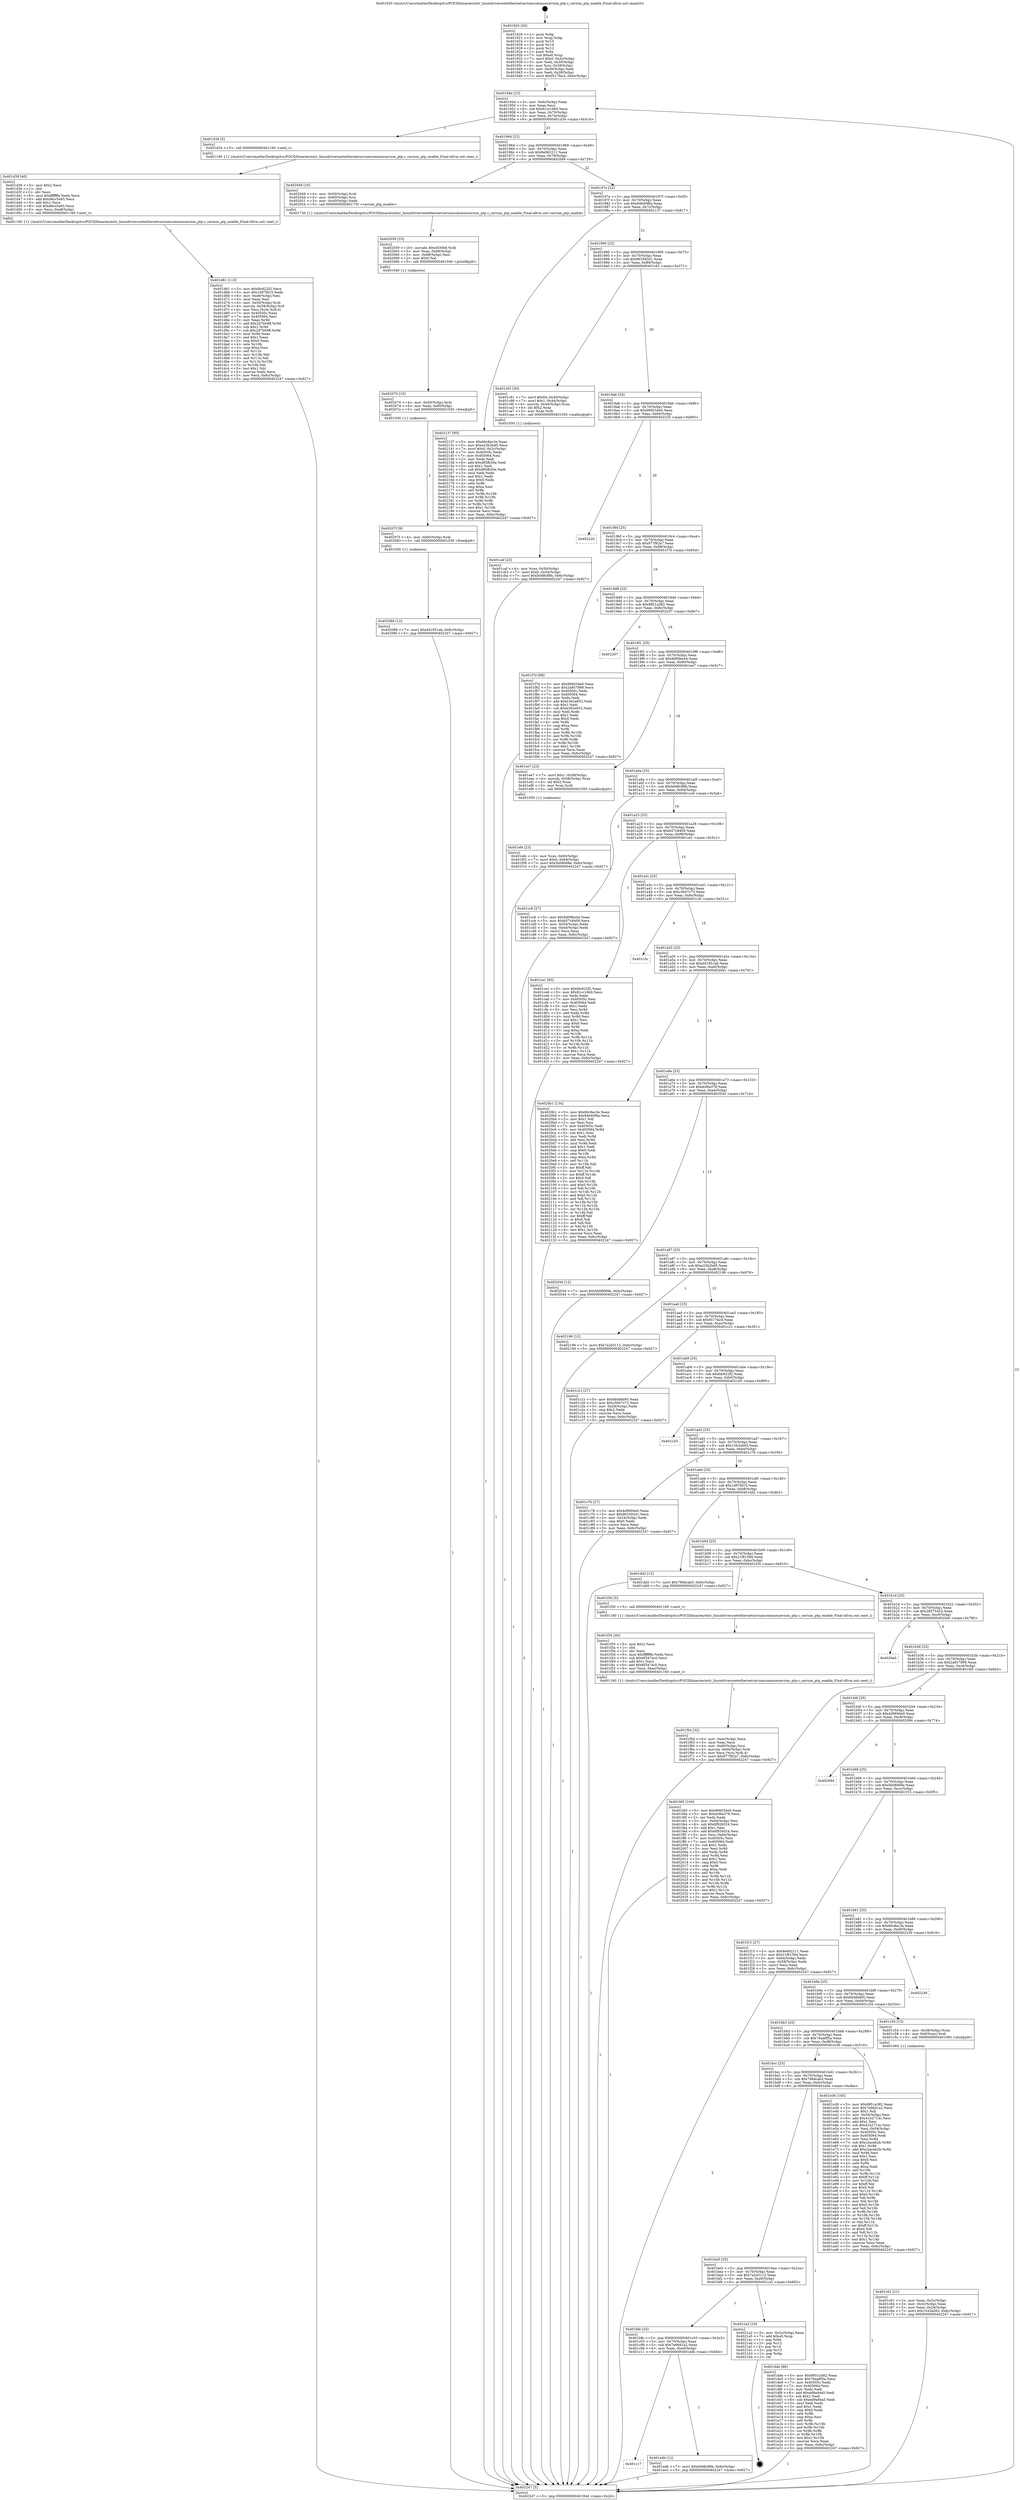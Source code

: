 digraph "0x401920" {
  label = "0x401920 (/mnt/c/Users/mathe/Desktop/tcc/POCII/binaries/extr_linuxdriversnetethernetcaviumcommoncavium_ptp.c_cavium_ptp_enable_Final-ollvm.out::main(0))"
  labelloc = "t"
  node[shape=record]

  Entry [label="",width=0.3,height=0.3,shape=circle,fillcolor=black,style=filled]
  "0x40194d" [label="{
     0x40194d [23]\l
     | [instrs]\l
     &nbsp;&nbsp;0x40194d \<+3\>: mov -0x6c(%rbp),%eax\l
     &nbsp;&nbsp;0x401950 \<+2\>: mov %eax,%ecx\l
     &nbsp;&nbsp;0x401952 \<+6\>: sub $0x81cc16b0,%ecx\l
     &nbsp;&nbsp;0x401958 \<+3\>: mov %eax,-0x70(%rbp)\l
     &nbsp;&nbsp;0x40195b \<+3\>: mov %ecx,-0x74(%rbp)\l
     &nbsp;&nbsp;0x40195e \<+6\>: je 0000000000401d34 \<main+0x414\>\l
  }"]
  "0x401d34" [label="{
     0x401d34 [5]\l
     | [instrs]\l
     &nbsp;&nbsp;0x401d34 \<+5\>: call 0000000000401160 \<next_i\>\l
     | [calls]\l
     &nbsp;&nbsp;0x401160 \{1\} (/mnt/c/Users/mathe/Desktop/tcc/POCII/binaries/extr_linuxdriversnetethernetcaviumcommoncavium_ptp.c_cavium_ptp_enable_Final-ollvm.out::next_i)\l
  }"]
  "0x401964" [label="{
     0x401964 [22]\l
     | [instrs]\l
     &nbsp;&nbsp;0x401964 \<+5\>: jmp 0000000000401969 \<main+0x49\>\l
     &nbsp;&nbsp;0x401969 \<+3\>: mov -0x70(%rbp),%eax\l
     &nbsp;&nbsp;0x40196c \<+5\>: sub $0x8e062211,%eax\l
     &nbsp;&nbsp;0x401971 \<+3\>: mov %eax,-0x78(%rbp)\l
     &nbsp;&nbsp;0x401974 \<+6\>: je 0000000000402049 \<main+0x729\>\l
  }"]
  Exit [label="",width=0.3,height=0.3,shape=circle,fillcolor=black,style=filled,peripheries=2]
  "0x402049" [label="{
     0x402049 [16]\l
     | [instrs]\l
     &nbsp;&nbsp;0x402049 \<+4\>: mov -0x50(%rbp),%rdi\l
     &nbsp;&nbsp;0x40204d \<+4\>: mov -0x60(%rbp),%rsi\l
     &nbsp;&nbsp;0x402051 \<+3\>: mov -0x40(%rbp),%edx\l
     &nbsp;&nbsp;0x402054 \<+5\>: call 0000000000401730 \<cavium_ptp_enable\>\l
     | [calls]\l
     &nbsp;&nbsp;0x401730 \{1\} (/mnt/c/Users/mathe/Desktop/tcc/POCII/binaries/extr_linuxdriversnetethernetcaviumcommoncavium_ptp.c_cavium_ptp_enable_Final-ollvm.out::cavium_ptp_enable)\l
  }"]
  "0x40197a" [label="{
     0x40197a [22]\l
     | [instrs]\l
     &nbsp;&nbsp;0x40197a \<+5\>: jmp 000000000040197f \<main+0x5f\>\l
     &nbsp;&nbsp;0x40197f \<+3\>: mov -0x70(%rbp),%eax\l
     &nbsp;&nbsp;0x401982 \<+5\>: sub $0x94640f6a,%eax\l
     &nbsp;&nbsp;0x401987 \<+3\>: mov %eax,-0x7c(%rbp)\l
     &nbsp;&nbsp;0x40198a \<+6\>: je 0000000000402137 \<main+0x817\>\l
  }"]
  "0x402088" [label="{
     0x402088 [12]\l
     | [instrs]\l
     &nbsp;&nbsp;0x402088 \<+7\>: movl $0xd41951ab,-0x6c(%rbp)\l
     &nbsp;&nbsp;0x40208f \<+5\>: jmp 0000000000402247 \<main+0x927\>\l
  }"]
  "0x402137" [label="{
     0x402137 [95]\l
     | [instrs]\l
     &nbsp;&nbsp;0x402137 \<+5\>: mov $0x66c8ec3e,%eax\l
     &nbsp;&nbsp;0x40213c \<+5\>: mov $0xe23b2bd5,%ecx\l
     &nbsp;&nbsp;0x402141 \<+7\>: movl $0x0,-0x2c(%rbp)\l
     &nbsp;&nbsp;0x402148 \<+7\>: mov 0x40505c,%edx\l
     &nbsp;&nbsp;0x40214f \<+7\>: mov 0x405064,%esi\l
     &nbsp;&nbsp;0x402156 \<+2\>: mov %edx,%edi\l
     &nbsp;&nbsp;0x402158 \<+6\>: add $0xd85fb30e,%edi\l
     &nbsp;&nbsp;0x40215e \<+3\>: sub $0x1,%edi\l
     &nbsp;&nbsp;0x402161 \<+6\>: sub $0xd85fb30e,%edi\l
     &nbsp;&nbsp;0x402167 \<+3\>: imul %edi,%edx\l
     &nbsp;&nbsp;0x40216a \<+3\>: and $0x1,%edx\l
     &nbsp;&nbsp;0x40216d \<+3\>: cmp $0x0,%edx\l
     &nbsp;&nbsp;0x402170 \<+4\>: sete %r8b\l
     &nbsp;&nbsp;0x402174 \<+3\>: cmp $0xa,%esi\l
     &nbsp;&nbsp;0x402177 \<+4\>: setl %r9b\l
     &nbsp;&nbsp;0x40217b \<+3\>: mov %r8b,%r10b\l
     &nbsp;&nbsp;0x40217e \<+3\>: and %r9b,%r10b\l
     &nbsp;&nbsp;0x402181 \<+3\>: xor %r9b,%r8b\l
     &nbsp;&nbsp;0x402184 \<+3\>: or %r8b,%r10b\l
     &nbsp;&nbsp;0x402187 \<+4\>: test $0x1,%r10b\l
     &nbsp;&nbsp;0x40218b \<+3\>: cmovne %ecx,%eax\l
     &nbsp;&nbsp;0x40218e \<+3\>: mov %eax,-0x6c(%rbp)\l
     &nbsp;&nbsp;0x402191 \<+5\>: jmp 0000000000402247 \<main+0x927\>\l
  }"]
  "0x401990" [label="{
     0x401990 [22]\l
     | [instrs]\l
     &nbsp;&nbsp;0x401990 \<+5\>: jmp 0000000000401995 \<main+0x75\>\l
     &nbsp;&nbsp;0x401995 \<+3\>: mov -0x70(%rbp),%eax\l
     &nbsp;&nbsp;0x401998 \<+5\>: sub $0x963392d1,%eax\l
     &nbsp;&nbsp;0x40199d \<+3\>: mov %eax,-0x80(%rbp)\l
     &nbsp;&nbsp;0x4019a0 \<+6\>: je 0000000000401c91 \<main+0x371\>\l
  }"]
  "0x40207f" [label="{
     0x40207f [9]\l
     | [instrs]\l
     &nbsp;&nbsp;0x40207f \<+4\>: mov -0x60(%rbp),%rdi\l
     &nbsp;&nbsp;0x402083 \<+5\>: call 0000000000401030 \<free@plt\>\l
     | [calls]\l
     &nbsp;&nbsp;0x401030 \{1\} (unknown)\l
  }"]
  "0x401c91" [label="{
     0x401c91 [30]\l
     | [instrs]\l
     &nbsp;&nbsp;0x401c91 \<+7\>: movl $0x64,-0x40(%rbp)\l
     &nbsp;&nbsp;0x401c98 \<+7\>: movl $0x1,-0x44(%rbp)\l
     &nbsp;&nbsp;0x401c9f \<+4\>: movslq -0x44(%rbp),%rax\l
     &nbsp;&nbsp;0x401ca3 \<+4\>: shl $0x2,%rax\l
     &nbsp;&nbsp;0x401ca7 \<+3\>: mov %rax,%rdi\l
     &nbsp;&nbsp;0x401caa \<+5\>: call 0000000000401050 \<malloc@plt\>\l
     | [calls]\l
     &nbsp;&nbsp;0x401050 \{1\} (unknown)\l
  }"]
  "0x4019a6" [label="{
     0x4019a6 [25]\l
     | [instrs]\l
     &nbsp;&nbsp;0x4019a6 \<+5\>: jmp 00000000004019ab \<main+0x8b\>\l
     &nbsp;&nbsp;0x4019ab \<+3\>: mov -0x70(%rbp),%eax\l
     &nbsp;&nbsp;0x4019ae \<+5\>: sub $0x966034e0,%eax\l
     &nbsp;&nbsp;0x4019b3 \<+6\>: mov %eax,-0x84(%rbp)\l
     &nbsp;&nbsp;0x4019b9 \<+6\>: je 0000000000402220 \<main+0x900\>\l
  }"]
  "0x402070" [label="{
     0x402070 [15]\l
     | [instrs]\l
     &nbsp;&nbsp;0x402070 \<+4\>: mov -0x50(%rbp),%rdi\l
     &nbsp;&nbsp;0x402074 \<+6\>: mov %eax,-0xf0(%rbp)\l
     &nbsp;&nbsp;0x40207a \<+5\>: call 0000000000401030 \<free@plt\>\l
     | [calls]\l
     &nbsp;&nbsp;0x401030 \{1\} (unknown)\l
  }"]
  "0x402220" [label="{
     0x402220\l
  }", style=dashed]
  "0x4019bf" [label="{
     0x4019bf [25]\l
     | [instrs]\l
     &nbsp;&nbsp;0x4019bf \<+5\>: jmp 00000000004019c4 \<main+0xa4\>\l
     &nbsp;&nbsp;0x4019c4 \<+3\>: mov -0x70(%rbp),%eax\l
     &nbsp;&nbsp;0x4019c7 \<+5\>: sub $0x977f92a7,%eax\l
     &nbsp;&nbsp;0x4019cc \<+6\>: mov %eax,-0x88(%rbp)\l
     &nbsp;&nbsp;0x4019d2 \<+6\>: je 0000000000401f7d \<main+0x65d\>\l
  }"]
  "0x402059" [label="{
     0x402059 [23]\l
     | [instrs]\l
     &nbsp;&nbsp;0x402059 \<+10\>: movabs $0x4030b6,%rdi\l
     &nbsp;&nbsp;0x402063 \<+3\>: mov %eax,-0x68(%rbp)\l
     &nbsp;&nbsp;0x402066 \<+3\>: mov -0x68(%rbp),%esi\l
     &nbsp;&nbsp;0x402069 \<+2\>: mov $0x0,%al\l
     &nbsp;&nbsp;0x40206b \<+5\>: call 0000000000401040 \<printf@plt\>\l
     | [calls]\l
     &nbsp;&nbsp;0x401040 \{1\} (unknown)\l
  }"]
  "0x401f7d" [label="{
     0x401f7d [88]\l
     | [instrs]\l
     &nbsp;&nbsp;0x401f7d \<+5\>: mov $0x966034e0,%eax\l
     &nbsp;&nbsp;0x401f82 \<+5\>: mov $0x2a857899,%ecx\l
     &nbsp;&nbsp;0x401f87 \<+7\>: mov 0x40505c,%edx\l
     &nbsp;&nbsp;0x401f8e \<+7\>: mov 0x405064,%esi\l
     &nbsp;&nbsp;0x401f95 \<+2\>: mov %edx,%edi\l
     &nbsp;&nbsp;0x401f97 \<+6\>: add $0xb362e653,%edi\l
     &nbsp;&nbsp;0x401f9d \<+3\>: sub $0x1,%edi\l
     &nbsp;&nbsp;0x401fa0 \<+6\>: sub $0xb362e653,%edi\l
     &nbsp;&nbsp;0x401fa6 \<+3\>: imul %edi,%edx\l
     &nbsp;&nbsp;0x401fa9 \<+3\>: and $0x1,%edx\l
     &nbsp;&nbsp;0x401fac \<+3\>: cmp $0x0,%edx\l
     &nbsp;&nbsp;0x401faf \<+4\>: sete %r8b\l
     &nbsp;&nbsp;0x401fb3 \<+3\>: cmp $0xa,%esi\l
     &nbsp;&nbsp;0x401fb6 \<+4\>: setl %r9b\l
     &nbsp;&nbsp;0x401fba \<+3\>: mov %r8b,%r10b\l
     &nbsp;&nbsp;0x401fbd \<+3\>: and %r9b,%r10b\l
     &nbsp;&nbsp;0x401fc0 \<+3\>: xor %r9b,%r8b\l
     &nbsp;&nbsp;0x401fc3 \<+3\>: or %r8b,%r10b\l
     &nbsp;&nbsp;0x401fc6 \<+4\>: test $0x1,%r10b\l
     &nbsp;&nbsp;0x401fca \<+3\>: cmovne %ecx,%eax\l
     &nbsp;&nbsp;0x401fcd \<+3\>: mov %eax,-0x6c(%rbp)\l
     &nbsp;&nbsp;0x401fd0 \<+5\>: jmp 0000000000402247 \<main+0x927\>\l
  }"]
  "0x4019d8" [label="{
     0x4019d8 [25]\l
     | [instrs]\l
     &nbsp;&nbsp;0x4019d8 \<+5\>: jmp 00000000004019dd \<main+0xbd\>\l
     &nbsp;&nbsp;0x4019dd \<+3\>: mov -0x70(%rbp),%eax\l
     &nbsp;&nbsp;0x4019e0 \<+5\>: sub $0x9951a382,%eax\l
     &nbsp;&nbsp;0x4019e5 \<+6\>: mov %eax,-0x8c(%rbp)\l
     &nbsp;&nbsp;0x4019eb \<+6\>: je 0000000000402207 \<main+0x8e7\>\l
  }"]
  "0x401f5d" [label="{
     0x401f5d [32]\l
     | [instrs]\l
     &nbsp;&nbsp;0x401f5d \<+6\>: mov -0xec(%rbp),%ecx\l
     &nbsp;&nbsp;0x401f63 \<+3\>: imul %eax,%ecx\l
     &nbsp;&nbsp;0x401f66 \<+4\>: mov -0x60(%rbp),%rsi\l
     &nbsp;&nbsp;0x401f6a \<+4\>: movslq -0x64(%rbp),%rdi\l
     &nbsp;&nbsp;0x401f6e \<+3\>: mov %ecx,(%rsi,%rdi,4)\l
     &nbsp;&nbsp;0x401f71 \<+7\>: movl $0x977f92a7,-0x6c(%rbp)\l
     &nbsp;&nbsp;0x401f78 \<+5\>: jmp 0000000000402247 \<main+0x927\>\l
  }"]
  "0x402207" [label="{
     0x402207\l
  }", style=dashed]
  "0x4019f1" [label="{
     0x4019f1 [25]\l
     | [instrs]\l
     &nbsp;&nbsp;0x4019f1 \<+5\>: jmp 00000000004019f6 \<main+0xd6\>\l
     &nbsp;&nbsp;0x4019f6 \<+3\>: mov -0x70(%rbp),%eax\l
     &nbsp;&nbsp;0x4019f9 \<+5\>: sub $0x9d09be44,%eax\l
     &nbsp;&nbsp;0x4019fe \<+6\>: mov %eax,-0x90(%rbp)\l
     &nbsp;&nbsp;0x401a04 \<+6\>: je 0000000000401ee7 \<main+0x5c7\>\l
  }"]
  "0x401f35" [label="{
     0x401f35 [40]\l
     | [instrs]\l
     &nbsp;&nbsp;0x401f35 \<+5\>: mov $0x2,%ecx\l
     &nbsp;&nbsp;0x401f3a \<+1\>: cltd\l
     &nbsp;&nbsp;0x401f3b \<+2\>: idiv %ecx\l
     &nbsp;&nbsp;0x401f3d \<+6\>: imul $0xfffffffe,%edx,%ecx\l
     &nbsp;&nbsp;0x401f43 \<+6\>: sub $0x6f347ac0,%ecx\l
     &nbsp;&nbsp;0x401f49 \<+3\>: add $0x1,%ecx\l
     &nbsp;&nbsp;0x401f4c \<+6\>: add $0x6f347ac0,%ecx\l
     &nbsp;&nbsp;0x401f52 \<+6\>: mov %ecx,-0xec(%rbp)\l
     &nbsp;&nbsp;0x401f58 \<+5\>: call 0000000000401160 \<next_i\>\l
     | [calls]\l
     &nbsp;&nbsp;0x401160 \{1\} (/mnt/c/Users/mathe/Desktop/tcc/POCII/binaries/extr_linuxdriversnetethernetcaviumcommoncavium_ptp.c_cavium_ptp_enable_Final-ollvm.out::next_i)\l
  }"]
  "0x401ee7" [label="{
     0x401ee7 [23]\l
     | [instrs]\l
     &nbsp;&nbsp;0x401ee7 \<+7\>: movl $0x1,-0x58(%rbp)\l
     &nbsp;&nbsp;0x401eee \<+4\>: movslq -0x58(%rbp),%rax\l
     &nbsp;&nbsp;0x401ef2 \<+4\>: shl $0x2,%rax\l
     &nbsp;&nbsp;0x401ef6 \<+3\>: mov %rax,%rdi\l
     &nbsp;&nbsp;0x401ef9 \<+5\>: call 0000000000401050 \<malloc@plt\>\l
     | [calls]\l
     &nbsp;&nbsp;0x401050 \{1\} (unknown)\l
  }"]
  "0x401a0a" [label="{
     0x401a0a [25]\l
     | [instrs]\l
     &nbsp;&nbsp;0x401a0a \<+5\>: jmp 0000000000401a0f \<main+0xef\>\l
     &nbsp;&nbsp;0x401a0f \<+3\>: mov -0x70(%rbp),%eax\l
     &nbsp;&nbsp;0x401a12 \<+5\>: sub $0xb0d8c88b,%eax\l
     &nbsp;&nbsp;0x401a17 \<+6\>: mov %eax,-0x94(%rbp)\l
     &nbsp;&nbsp;0x401a1d \<+6\>: je 0000000000401cc6 \<main+0x3a6\>\l
  }"]
  "0x401efe" [label="{
     0x401efe [23]\l
     | [instrs]\l
     &nbsp;&nbsp;0x401efe \<+4\>: mov %rax,-0x60(%rbp)\l
     &nbsp;&nbsp;0x401f02 \<+7\>: movl $0x0,-0x64(%rbp)\l
     &nbsp;&nbsp;0x401f09 \<+7\>: movl $0x5b08068e,-0x6c(%rbp)\l
     &nbsp;&nbsp;0x401f10 \<+5\>: jmp 0000000000402247 \<main+0x927\>\l
  }"]
  "0x401cc6" [label="{
     0x401cc6 [27]\l
     | [instrs]\l
     &nbsp;&nbsp;0x401cc6 \<+5\>: mov $0x9d09be44,%eax\l
     &nbsp;&nbsp;0x401ccb \<+5\>: mov $0xb57c8409,%ecx\l
     &nbsp;&nbsp;0x401cd0 \<+3\>: mov -0x54(%rbp),%edx\l
     &nbsp;&nbsp;0x401cd3 \<+3\>: cmp -0x44(%rbp),%edx\l
     &nbsp;&nbsp;0x401cd6 \<+3\>: cmovl %ecx,%eax\l
     &nbsp;&nbsp;0x401cd9 \<+3\>: mov %eax,-0x6c(%rbp)\l
     &nbsp;&nbsp;0x401cdc \<+5\>: jmp 0000000000402247 \<main+0x927\>\l
  }"]
  "0x401a23" [label="{
     0x401a23 [25]\l
     | [instrs]\l
     &nbsp;&nbsp;0x401a23 \<+5\>: jmp 0000000000401a28 \<main+0x108\>\l
     &nbsp;&nbsp;0x401a28 \<+3\>: mov -0x70(%rbp),%eax\l
     &nbsp;&nbsp;0x401a2b \<+5\>: sub $0xb57c8409,%eax\l
     &nbsp;&nbsp;0x401a30 \<+6\>: mov %eax,-0x98(%rbp)\l
     &nbsp;&nbsp;0x401a36 \<+6\>: je 0000000000401ce1 \<main+0x3c1\>\l
  }"]
  "0x401c17" [label="{
     0x401c17\l
  }", style=dashed]
  "0x401ce1" [label="{
     0x401ce1 [83]\l
     | [instrs]\l
     &nbsp;&nbsp;0x401ce1 \<+5\>: mov $0xfdc622f2,%eax\l
     &nbsp;&nbsp;0x401ce6 \<+5\>: mov $0x81cc16b0,%ecx\l
     &nbsp;&nbsp;0x401ceb \<+2\>: xor %edx,%edx\l
     &nbsp;&nbsp;0x401ced \<+7\>: mov 0x40505c,%esi\l
     &nbsp;&nbsp;0x401cf4 \<+7\>: mov 0x405064,%edi\l
     &nbsp;&nbsp;0x401cfb \<+3\>: sub $0x1,%edx\l
     &nbsp;&nbsp;0x401cfe \<+3\>: mov %esi,%r8d\l
     &nbsp;&nbsp;0x401d01 \<+3\>: add %edx,%r8d\l
     &nbsp;&nbsp;0x401d04 \<+4\>: imul %r8d,%esi\l
     &nbsp;&nbsp;0x401d08 \<+3\>: and $0x1,%esi\l
     &nbsp;&nbsp;0x401d0b \<+3\>: cmp $0x0,%esi\l
     &nbsp;&nbsp;0x401d0e \<+4\>: sete %r9b\l
     &nbsp;&nbsp;0x401d12 \<+3\>: cmp $0xa,%edi\l
     &nbsp;&nbsp;0x401d15 \<+4\>: setl %r10b\l
     &nbsp;&nbsp;0x401d19 \<+3\>: mov %r9b,%r11b\l
     &nbsp;&nbsp;0x401d1c \<+3\>: and %r10b,%r11b\l
     &nbsp;&nbsp;0x401d1f \<+3\>: xor %r10b,%r9b\l
     &nbsp;&nbsp;0x401d22 \<+3\>: or %r9b,%r11b\l
     &nbsp;&nbsp;0x401d25 \<+4\>: test $0x1,%r11b\l
     &nbsp;&nbsp;0x401d29 \<+3\>: cmovne %ecx,%eax\l
     &nbsp;&nbsp;0x401d2c \<+3\>: mov %eax,-0x6c(%rbp)\l
     &nbsp;&nbsp;0x401d2f \<+5\>: jmp 0000000000402247 \<main+0x927\>\l
  }"]
  "0x401a3c" [label="{
     0x401a3c [25]\l
     | [instrs]\l
     &nbsp;&nbsp;0x401a3c \<+5\>: jmp 0000000000401a41 \<main+0x121\>\l
     &nbsp;&nbsp;0x401a41 \<+3\>: mov -0x70(%rbp),%eax\l
     &nbsp;&nbsp;0x401a44 \<+5\>: sub $0xc5b07c73,%eax\l
     &nbsp;&nbsp;0x401a49 \<+6\>: mov %eax,-0x9c(%rbp)\l
     &nbsp;&nbsp;0x401a4f \<+6\>: je 0000000000401c3c \<main+0x31c\>\l
  }"]
  "0x401edb" [label="{
     0x401edb [12]\l
     | [instrs]\l
     &nbsp;&nbsp;0x401edb \<+7\>: movl $0xb0d8c88b,-0x6c(%rbp)\l
     &nbsp;&nbsp;0x401ee2 \<+5\>: jmp 0000000000402247 \<main+0x927\>\l
  }"]
  "0x401c3c" [label="{
     0x401c3c\l
  }", style=dashed]
  "0x401a55" [label="{
     0x401a55 [25]\l
     | [instrs]\l
     &nbsp;&nbsp;0x401a55 \<+5\>: jmp 0000000000401a5a \<main+0x13a\>\l
     &nbsp;&nbsp;0x401a5a \<+3\>: mov -0x70(%rbp),%eax\l
     &nbsp;&nbsp;0x401a5d \<+5\>: sub $0xd41951ab,%eax\l
     &nbsp;&nbsp;0x401a62 \<+6\>: mov %eax,-0xa0(%rbp)\l
     &nbsp;&nbsp;0x401a68 \<+6\>: je 00000000004020b1 \<main+0x791\>\l
  }"]
  "0x401bfe" [label="{
     0x401bfe [25]\l
     | [instrs]\l
     &nbsp;&nbsp;0x401bfe \<+5\>: jmp 0000000000401c03 \<main+0x2e3\>\l
     &nbsp;&nbsp;0x401c03 \<+3\>: mov -0x70(%rbp),%eax\l
     &nbsp;&nbsp;0x401c06 \<+5\>: sub $0x7e66d1a2,%eax\l
     &nbsp;&nbsp;0x401c0b \<+6\>: mov %eax,-0xe4(%rbp)\l
     &nbsp;&nbsp;0x401c11 \<+6\>: je 0000000000401edb \<main+0x5bb\>\l
  }"]
  "0x4020b1" [label="{
     0x4020b1 [134]\l
     | [instrs]\l
     &nbsp;&nbsp;0x4020b1 \<+5\>: mov $0x66c8ec3e,%eax\l
     &nbsp;&nbsp;0x4020b6 \<+5\>: mov $0x94640f6a,%ecx\l
     &nbsp;&nbsp;0x4020bb \<+2\>: mov $0x1,%dl\l
     &nbsp;&nbsp;0x4020bd \<+2\>: xor %esi,%esi\l
     &nbsp;&nbsp;0x4020bf \<+7\>: mov 0x40505c,%edi\l
     &nbsp;&nbsp;0x4020c6 \<+8\>: mov 0x405064,%r8d\l
     &nbsp;&nbsp;0x4020ce \<+3\>: sub $0x1,%esi\l
     &nbsp;&nbsp;0x4020d1 \<+3\>: mov %edi,%r9d\l
     &nbsp;&nbsp;0x4020d4 \<+3\>: add %esi,%r9d\l
     &nbsp;&nbsp;0x4020d7 \<+4\>: imul %r9d,%edi\l
     &nbsp;&nbsp;0x4020db \<+3\>: and $0x1,%edi\l
     &nbsp;&nbsp;0x4020de \<+3\>: cmp $0x0,%edi\l
     &nbsp;&nbsp;0x4020e1 \<+4\>: sete %r10b\l
     &nbsp;&nbsp;0x4020e5 \<+4\>: cmp $0xa,%r8d\l
     &nbsp;&nbsp;0x4020e9 \<+4\>: setl %r11b\l
     &nbsp;&nbsp;0x4020ed \<+3\>: mov %r10b,%bl\l
     &nbsp;&nbsp;0x4020f0 \<+3\>: xor $0xff,%bl\l
     &nbsp;&nbsp;0x4020f3 \<+3\>: mov %r11b,%r14b\l
     &nbsp;&nbsp;0x4020f6 \<+4\>: xor $0xff,%r14b\l
     &nbsp;&nbsp;0x4020fa \<+3\>: xor $0x0,%dl\l
     &nbsp;&nbsp;0x4020fd \<+3\>: mov %bl,%r15b\l
     &nbsp;&nbsp;0x402100 \<+4\>: and $0x0,%r15b\l
     &nbsp;&nbsp;0x402104 \<+3\>: and %dl,%r10b\l
     &nbsp;&nbsp;0x402107 \<+3\>: mov %r14b,%r12b\l
     &nbsp;&nbsp;0x40210a \<+4\>: and $0x0,%r12b\l
     &nbsp;&nbsp;0x40210e \<+3\>: and %dl,%r11b\l
     &nbsp;&nbsp;0x402111 \<+3\>: or %r10b,%r15b\l
     &nbsp;&nbsp;0x402114 \<+3\>: or %r11b,%r12b\l
     &nbsp;&nbsp;0x402117 \<+3\>: xor %r12b,%r15b\l
     &nbsp;&nbsp;0x40211a \<+3\>: or %r14b,%bl\l
     &nbsp;&nbsp;0x40211d \<+3\>: xor $0xff,%bl\l
     &nbsp;&nbsp;0x402120 \<+3\>: or $0x0,%dl\l
     &nbsp;&nbsp;0x402123 \<+2\>: and %dl,%bl\l
     &nbsp;&nbsp;0x402125 \<+3\>: or %bl,%r15b\l
     &nbsp;&nbsp;0x402128 \<+4\>: test $0x1,%r15b\l
     &nbsp;&nbsp;0x40212c \<+3\>: cmovne %ecx,%eax\l
     &nbsp;&nbsp;0x40212f \<+3\>: mov %eax,-0x6c(%rbp)\l
     &nbsp;&nbsp;0x402132 \<+5\>: jmp 0000000000402247 \<main+0x927\>\l
  }"]
  "0x401a6e" [label="{
     0x401a6e [25]\l
     | [instrs]\l
     &nbsp;&nbsp;0x401a6e \<+5\>: jmp 0000000000401a73 \<main+0x153\>\l
     &nbsp;&nbsp;0x401a73 \<+3\>: mov -0x70(%rbp),%eax\l
     &nbsp;&nbsp;0x401a76 \<+5\>: sub $0xdcf6a378,%eax\l
     &nbsp;&nbsp;0x401a7b \<+6\>: mov %eax,-0xa4(%rbp)\l
     &nbsp;&nbsp;0x401a81 \<+6\>: je 000000000040203d \<main+0x71d\>\l
  }"]
  "0x4021a2" [label="{
     0x4021a2 [19]\l
     | [instrs]\l
     &nbsp;&nbsp;0x4021a2 \<+3\>: mov -0x2c(%rbp),%eax\l
     &nbsp;&nbsp;0x4021a5 \<+7\>: add $0xe0,%rsp\l
     &nbsp;&nbsp;0x4021ac \<+1\>: pop %rbx\l
     &nbsp;&nbsp;0x4021ad \<+2\>: pop %r12\l
     &nbsp;&nbsp;0x4021af \<+2\>: pop %r14\l
     &nbsp;&nbsp;0x4021b1 \<+2\>: pop %r15\l
     &nbsp;&nbsp;0x4021b3 \<+1\>: pop %rbp\l
     &nbsp;&nbsp;0x4021b4 \<+1\>: ret\l
  }"]
  "0x40203d" [label="{
     0x40203d [12]\l
     | [instrs]\l
     &nbsp;&nbsp;0x40203d \<+7\>: movl $0x5b08068e,-0x6c(%rbp)\l
     &nbsp;&nbsp;0x402044 \<+5\>: jmp 0000000000402247 \<main+0x927\>\l
  }"]
  "0x401a87" [label="{
     0x401a87 [25]\l
     | [instrs]\l
     &nbsp;&nbsp;0x401a87 \<+5\>: jmp 0000000000401a8c \<main+0x16c\>\l
     &nbsp;&nbsp;0x401a8c \<+3\>: mov -0x70(%rbp),%eax\l
     &nbsp;&nbsp;0x401a8f \<+5\>: sub $0xe23b2bd5,%eax\l
     &nbsp;&nbsp;0x401a94 \<+6\>: mov %eax,-0xa8(%rbp)\l
     &nbsp;&nbsp;0x401a9a \<+6\>: je 0000000000402196 \<main+0x876\>\l
  }"]
  "0x401be5" [label="{
     0x401be5 [25]\l
     | [instrs]\l
     &nbsp;&nbsp;0x401be5 \<+5\>: jmp 0000000000401bea \<main+0x2ca\>\l
     &nbsp;&nbsp;0x401bea \<+3\>: mov -0x70(%rbp),%eax\l
     &nbsp;&nbsp;0x401bed \<+5\>: sub $0x7a2d3112,%eax\l
     &nbsp;&nbsp;0x401bf2 \<+6\>: mov %eax,-0xe0(%rbp)\l
     &nbsp;&nbsp;0x401bf8 \<+6\>: je 00000000004021a2 \<main+0x882\>\l
  }"]
  "0x402196" [label="{
     0x402196 [12]\l
     | [instrs]\l
     &nbsp;&nbsp;0x402196 \<+7\>: movl $0x7a2d3112,-0x6c(%rbp)\l
     &nbsp;&nbsp;0x40219d \<+5\>: jmp 0000000000402247 \<main+0x927\>\l
  }"]
  "0x401aa0" [label="{
     0x401aa0 [25]\l
     | [instrs]\l
     &nbsp;&nbsp;0x401aa0 \<+5\>: jmp 0000000000401aa5 \<main+0x185\>\l
     &nbsp;&nbsp;0x401aa5 \<+3\>: mov -0x70(%rbp),%eax\l
     &nbsp;&nbsp;0x401aa8 \<+5\>: sub $0xf517fac4,%eax\l
     &nbsp;&nbsp;0x401aad \<+6\>: mov %eax,-0xac(%rbp)\l
     &nbsp;&nbsp;0x401ab3 \<+6\>: je 0000000000401c21 \<main+0x301\>\l
  }"]
  "0x401dde" [label="{
     0x401dde [88]\l
     | [instrs]\l
     &nbsp;&nbsp;0x401dde \<+5\>: mov $0x9951a382,%eax\l
     &nbsp;&nbsp;0x401de3 \<+5\>: mov $0x76aa8f5a,%ecx\l
     &nbsp;&nbsp;0x401de8 \<+7\>: mov 0x40505c,%edx\l
     &nbsp;&nbsp;0x401def \<+7\>: mov 0x405064,%esi\l
     &nbsp;&nbsp;0x401df6 \<+2\>: mov %edx,%edi\l
     &nbsp;&nbsp;0x401df8 \<+6\>: add $0xed9a94a5,%edi\l
     &nbsp;&nbsp;0x401dfe \<+3\>: sub $0x1,%edi\l
     &nbsp;&nbsp;0x401e01 \<+6\>: sub $0xed9a94a5,%edi\l
     &nbsp;&nbsp;0x401e07 \<+3\>: imul %edi,%edx\l
     &nbsp;&nbsp;0x401e0a \<+3\>: and $0x1,%edx\l
     &nbsp;&nbsp;0x401e0d \<+3\>: cmp $0x0,%edx\l
     &nbsp;&nbsp;0x401e10 \<+4\>: sete %r8b\l
     &nbsp;&nbsp;0x401e14 \<+3\>: cmp $0xa,%esi\l
     &nbsp;&nbsp;0x401e17 \<+4\>: setl %r9b\l
     &nbsp;&nbsp;0x401e1b \<+3\>: mov %r8b,%r10b\l
     &nbsp;&nbsp;0x401e1e \<+3\>: and %r9b,%r10b\l
     &nbsp;&nbsp;0x401e21 \<+3\>: xor %r9b,%r8b\l
     &nbsp;&nbsp;0x401e24 \<+3\>: or %r8b,%r10b\l
     &nbsp;&nbsp;0x401e27 \<+4\>: test $0x1,%r10b\l
     &nbsp;&nbsp;0x401e2b \<+3\>: cmovne %ecx,%eax\l
     &nbsp;&nbsp;0x401e2e \<+3\>: mov %eax,-0x6c(%rbp)\l
     &nbsp;&nbsp;0x401e31 \<+5\>: jmp 0000000000402247 \<main+0x927\>\l
  }"]
  "0x401c21" [label="{
     0x401c21 [27]\l
     | [instrs]\l
     &nbsp;&nbsp;0x401c21 \<+5\>: mov $0x6b4fdd95,%eax\l
     &nbsp;&nbsp;0x401c26 \<+5\>: mov $0xc5b07c73,%ecx\l
     &nbsp;&nbsp;0x401c2b \<+3\>: mov -0x28(%rbp),%edx\l
     &nbsp;&nbsp;0x401c2e \<+3\>: cmp $0x2,%edx\l
     &nbsp;&nbsp;0x401c31 \<+3\>: cmovne %ecx,%eax\l
     &nbsp;&nbsp;0x401c34 \<+3\>: mov %eax,-0x6c(%rbp)\l
     &nbsp;&nbsp;0x401c37 \<+5\>: jmp 0000000000402247 \<main+0x927\>\l
  }"]
  "0x401ab9" [label="{
     0x401ab9 [25]\l
     | [instrs]\l
     &nbsp;&nbsp;0x401ab9 \<+5\>: jmp 0000000000401abe \<main+0x19e\>\l
     &nbsp;&nbsp;0x401abe \<+3\>: mov -0x70(%rbp),%eax\l
     &nbsp;&nbsp;0x401ac1 \<+5\>: sub $0xfdc622f2,%eax\l
     &nbsp;&nbsp;0x401ac6 \<+6\>: mov %eax,-0xb0(%rbp)\l
     &nbsp;&nbsp;0x401acc \<+6\>: je 00000000004021b5 \<main+0x895\>\l
  }"]
  "0x402247" [label="{
     0x402247 [5]\l
     | [instrs]\l
     &nbsp;&nbsp;0x402247 \<+5\>: jmp 000000000040194d \<main+0x2d\>\l
  }"]
  "0x401920" [label="{
     0x401920 [45]\l
     | [instrs]\l
     &nbsp;&nbsp;0x401920 \<+1\>: push %rbp\l
     &nbsp;&nbsp;0x401921 \<+3\>: mov %rsp,%rbp\l
     &nbsp;&nbsp;0x401924 \<+2\>: push %r15\l
     &nbsp;&nbsp;0x401926 \<+2\>: push %r14\l
     &nbsp;&nbsp;0x401928 \<+2\>: push %r12\l
     &nbsp;&nbsp;0x40192a \<+1\>: push %rbx\l
     &nbsp;&nbsp;0x40192b \<+7\>: sub $0xe0,%rsp\l
     &nbsp;&nbsp;0x401932 \<+7\>: movl $0x0,-0x2c(%rbp)\l
     &nbsp;&nbsp;0x401939 \<+3\>: mov %edi,-0x30(%rbp)\l
     &nbsp;&nbsp;0x40193c \<+4\>: mov %rsi,-0x38(%rbp)\l
     &nbsp;&nbsp;0x401940 \<+3\>: mov -0x30(%rbp),%edi\l
     &nbsp;&nbsp;0x401943 \<+3\>: mov %edi,-0x28(%rbp)\l
     &nbsp;&nbsp;0x401946 \<+7\>: movl $0xf517fac4,-0x6c(%rbp)\l
  }"]
  "0x401bcc" [label="{
     0x401bcc [25]\l
     | [instrs]\l
     &nbsp;&nbsp;0x401bcc \<+5\>: jmp 0000000000401bd1 \<main+0x2b1\>\l
     &nbsp;&nbsp;0x401bd1 \<+3\>: mov -0x70(%rbp),%eax\l
     &nbsp;&nbsp;0x401bd4 \<+5\>: sub $0x798dcab5,%eax\l
     &nbsp;&nbsp;0x401bd9 \<+6\>: mov %eax,-0xdc(%rbp)\l
     &nbsp;&nbsp;0x401bdf \<+6\>: je 0000000000401dde \<main+0x4be\>\l
  }"]
  "0x4021b5" [label="{
     0x4021b5\l
  }", style=dashed]
  "0x401ad2" [label="{
     0x401ad2 [25]\l
     | [instrs]\l
     &nbsp;&nbsp;0x401ad2 \<+5\>: jmp 0000000000401ad7 \<main+0x1b7\>\l
     &nbsp;&nbsp;0x401ad7 \<+3\>: mov -0x70(%rbp),%eax\l
     &nbsp;&nbsp;0x401ada \<+5\>: sub $0x1543a0d3,%eax\l
     &nbsp;&nbsp;0x401adf \<+6\>: mov %eax,-0xb4(%rbp)\l
     &nbsp;&nbsp;0x401ae5 \<+6\>: je 0000000000401c76 \<main+0x356\>\l
  }"]
  "0x401e36" [label="{
     0x401e36 [165]\l
     | [instrs]\l
     &nbsp;&nbsp;0x401e36 \<+5\>: mov $0x9951a382,%eax\l
     &nbsp;&nbsp;0x401e3b \<+5\>: mov $0x7e66d1a2,%ecx\l
     &nbsp;&nbsp;0x401e40 \<+2\>: mov $0x1,%dl\l
     &nbsp;&nbsp;0x401e42 \<+3\>: mov -0x54(%rbp),%esi\l
     &nbsp;&nbsp;0x401e45 \<+6\>: add $0x41b2714c,%esi\l
     &nbsp;&nbsp;0x401e4b \<+3\>: add $0x1,%esi\l
     &nbsp;&nbsp;0x401e4e \<+6\>: sub $0x41b2714c,%esi\l
     &nbsp;&nbsp;0x401e54 \<+3\>: mov %esi,-0x54(%rbp)\l
     &nbsp;&nbsp;0x401e57 \<+7\>: mov 0x40505c,%esi\l
     &nbsp;&nbsp;0x401e5e \<+7\>: mov 0x405064,%edi\l
     &nbsp;&nbsp;0x401e65 \<+3\>: mov %esi,%r8d\l
     &nbsp;&nbsp;0x401e68 \<+7\>: sub $0xc2aceb2b,%r8d\l
     &nbsp;&nbsp;0x401e6f \<+4\>: sub $0x1,%r8d\l
     &nbsp;&nbsp;0x401e73 \<+7\>: add $0xc2aceb2b,%r8d\l
     &nbsp;&nbsp;0x401e7a \<+4\>: imul %r8d,%esi\l
     &nbsp;&nbsp;0x401e7e \<+3\>: and $0x1,%esi\l
     &nbsp;&nbsp;0x401e81 \<+3\>: cmp $0x0,%esi\l
     &nbsp;&nbsp;0x401e84 \<+4\>: sete %r9b\l
     &nbsp;&nbsp;0x401e88 \<+3\>: cmp $0xa,%edi\l
     &nbsp;&nbsp;0x401e8b \<+4\>: setl %r10b\l
     &nbsp;&nbsp;0x401e8f \<+3\>: mov %r9b,%r11b\l
     &nbsp;&nbsp;0x401e92 \<+4\>: xor $0xff,%r11b\l
     &nbsp;&nbsp;0x401e96 \<+3\>: mov %r10b,%bl\l
     &nbsp;&nbsp;0x401e99 \<+3\>: xor $0xff,%bl\l
     &nbsp;&nbsp;0x401e9c \<+3\>: xor $0x0,%dl\l
     &nbsp;&nbsp;0x401e9f \<+3\>: mov %r11b,%r14b\l
     &nbsp;&nbsp;0x401ea2 \<+4\>: and $0x0,%r14b\l
     &nbsp;&nbsp;0x401ea6 \<+3\>: and %dl,%r9b\l
     &nbsp;&nbsp;0x401ea9 \<+3\>: mov %bl,%r15b\l
     &nbsp;&nbsp;0x401eac \<+4\>: and $0x0,%r15b\l
     &nbsp;&nbsp;0x401eb0 \<+3\>: and %dl,%r10b\l
     &nbsp;&nbsp;0x401eb3 \<+3\>: or %r9b,%r14b\l
     &nbsp;&nbsp;0x401eb6 \<+3\>: or %r10b,%r15b\l
     &nbsp;&nbsp;0x401eb9 \<+3\>: xor %r15b,%r14b\l
     &nbsp;&nbsp;0x401ebc \<+3\>: or %bl,%r11b\l
     &nbsp;&nbsp;0x401ebf \<+4\>: xor $0xff,%r11b\l
     &nbsp;&nbsp;0x401ec3 \<+3\>: or $0x0,%dl\l
     &nbsp;&nbsp;0x401ec6 \<+3\>: and %dl,%r11b\l
     &nbsp;&nbsp;0x401ec9 \<+3\>: or %r11b,%r14b\l
     &nbsp;&nbsp;0x401ecc \<+4\>: test $0x1,%r14b\l
     &nbsp;&nbsp;0x401ed0 \<+3\>: cmovne %ecx,%eax\l
     &nbsp;&nbsp;0x401ed3 \<+3\>: mov %eax,-0x6c(%rbp)\l
     &nbsp;&nbsp;0x401ed6 \<+5\>: jmp 0000000000402247 \<main+0x927\>\l
  }"]
  "0x401c76" [label="{
     0x401c76 [27]\l
     | [instrs]\l
     &nbsp;&nbsp;0x401c76 \<+5\>: mov $0x4d9694e0,%eax\l
     &nbsp;&nbsp;0x401c7b \<+5\>: mov $0x963392d1,%ecx\l
     &nbsp;&nbsp;0x401c80 \<+3\>: mov -0x24(%rbp),%edx\l
     &nbsp;&nbsp;0x401c83 \<+3\>: cmp $0x0,%edx\l
     &nbsp;&nbsp;0x401c86 \<+3\>: cmove %ecx,%eax\l
     &nbsp;&nbsp;0x401c89 \<+3\>: mov %eax,-0x6c(%rbp)\l
     &nbsp;&nbsp;0x401c8c \<+5\>: jmp 0000000000402247 \<main+0x927\>\l
  }"]
  "0x401aeb" [label="{
     0x401aeb [25]\l
     | [instrs]\l
     &nbsp;&nbsp;0x401aeb \<+5\>: jmp 0000000000401af0 \<main+0x1d0\>\l
     &nbsp;&nbsp;0x401af0 \<+3\>: mov -0x70(%rbp),%eax\l
     &nbsp;&nbsp;0x401af3 \<+5\>: sub $0x1d97fd15,%eax\l
     &nbsp;&nbsp;0x401af8 \<+6\>: mov %eax,-0xb8(%rbp)\l
     &nbsp;&nbsp;0x401afe \<+6\>: je 0000000000401dd2 \<main+0x4b2\>\l
  }"]
  "0x401d61" [label="{
     0x401d61 [113]\l
     | [instrs]\l
     &nbsp;&nbsp;0x401d61 \<+5\>: mov $0xfdc622f2,%ecx\l
     &nbsp;&nbsp;0x401d66 \<+5\>: mov $0x1d97fd15,%edx\l
     &nbsp;&nbsp;0x401d6b \<+6\>: mov -0xe8(%rbp),%esi\l
     &nbsp;&nbsp;0x401d71 \<+3\>: imul %eax,%esi\l
     &nbsp;&nbsp;0x401d74 \<+4\>: mov -0x50(%rbp),%rdi\l
     &nbsp;&nbsp;0x401d78 \<+4\>: movslq -0x54(%rbp),%r8\l
     &nbsp;&nbsp;0x401d7c \<+4\>: mov %esi,(%rdi,%r8,4)\l
     &nbsp;&nbsp;0x401d80 \<+7\>: mov 0x40505c,%eax\l
     &nbsp;&nbsp;0x401d87 \<+7\>: mov 0x405064,%esi\l
     &nbsp;&nbsp;0x401d8e \<+3\>: mov %eax,%r9d\l
     &nbsp;&nbsp;0x401d91 \<+7\>: add $0x2d7b04ff,%r9d\l
     &nbsp;&nbsp;0x401d98 \<+4\>: sub $0x1,%r9d\l
     &nbsp;&nbsp;0x401d9c \<+7\>: sub $0x2d7b04ff,%r9d\l
     &nbsp;&nbsp;0x401da3 \<+4\>: imul %r9d,%eax\l
     &nbsp;&nbsp;0x401da7 \<+3\>: and $0x1,%eax\l
     &nbsp;&nbsp;0x401daa \<+3\>: cmp $0x0,%eax\l
     &nbsp;&nbsp;0x401dad \<+4\>: sete %r10b\l
     &nbsp;&nbsp;0x401db1 \<+3\>: cmp $0xa,%esi\l
     &nbsp;&nbsp;0x401db4 \<+4\>: setl %r11b\l
     &nbsp;&nbsp;0x401db8 \<+3\>: mov %r10b,%bl\l
     &nbsp;&nbsp;0x401dbb \<+3\>: and %r11b,%bl\l
     &nbsp;&nbsp;0x401dbe \<+3\>: xor %r11b,%r10b\l
     &nbsp;&nbsp;0x401dc1 \<+3\>: or %r10b,%bl\l
     &nbsp;&nbsp;0x401dc4 \<+3\>: test $0x1,%bl\l
     &nbsp;&nbsp;0x401dc7 \<+3\>: cmovne %edx,%ecx\l
     &nbsp;&nbsp;0x401dca \<+3\>: mov %ecx,-0x6c(%rbp)\l
     &nbsp;&nbsp;0x401dcd \<+5\>: jmp 0000000000402247 \<main+0x927\>\l
  }"]
  "0x401dd2" [label="{
     0x401dd2 [12]\l
     | [instrs]\l
     &nbsp;&nbsp;0x401dd2 \<+7\>: movl $0x798dcab5,-0x6c(%rbp)\l
     &nbsp;&nbsp;0x401dd9 \<+5\>: jmp 0000000000402247 \<main+0x927\>\l
  }"]
  "0x401b04" [label="{
     0x401b04 [25]\l
     | [instrs]\l
     &nbsp;&nbsp;0x401b04 \<+5\>: jmp 0000000000401b09 \<main+0x1e9\>\l
     &nbsp;&nbsp;0x401b09 \<+3\>: mov -0x70(%rbp),%eax\l
     &nbsp;&nbsp;0x401b0c \<+5\>: sub $0x21f81584,%eax\l
     &nbsp;&nbsp;0x401b11 \<+6\>: mov %eax,-0xbc(%rbp)\l
     &nbsp;&nbsp;0x401b17 \<+6\>: je 0000000000401f30 \<main+0x610\>\l
  }"]
  "0x401d39" [label="{
     0x401d39 [40]\l
     | [instrs]\l
     &nbsp;&nbsp;0x401d39 \<+5\>: mov $0x2,%ecx\l
     &nbsp;&nbsp;0x401d3e \<+1\>: cltd\l
     &nbsp;&nbsp;0x401d3f \<+2\>: idiv %ecx\l
     &nbsp;&nbsp;0x401d41 \<+6\>: imul $0xfffffffe,%edx,%ecx\l
     &nbsp;&nbsp;0x401d47 \<+6\>: add $0xd6cc5a93,%ecx\l
     &nbsp;&nbsp;0x401d4d \<+3\>: add $0x1,%ecx\l
     &nbsp;&nbsp;0x401d50 \<+6\>: sub $0xd6cc5a93,%ecx\l
     &nbsp;&nbsp;0x401d56 \<+6\>: mov %ecx,-0xe8(%rbp)\l
     &nbsp;&nbsp;0x401d5c \<+5\>: call 0000000000401160 \<next_i\>\l
     | [calls]\l
     &nbsp;&nbsp;0x401160 \{1\} (/mnt/c/Users/mathe/Desktop/tcc/POCII/binaries/extr_linuxdriversnetethernetcaviumcommoncavium_ptp.c_cavium_ptp_enable_Final-ollvm.out::next_i)\l
  }"]
  "0x401f30" [label="{
     0x401f30 [5]\l
     | [instrs]\l
     &nbsp;&nbsp;0x401f30 \<+5\>: call 0000000000401160 \<next_i\>\l
     | [calls]\l
     &nbsp;&nbsp;0x401160 \{1\} (/mnt/c/Users/mathe/Desktop/tcc/POCII/binaries/extr_linuxdriversnetethernetcaviumcommoncavium_ptp.c_cavium_ptp_enable_Final-ollvm.out::next_i)\l
  }"]
  "0x401b1d" [label="{
     0x401b1d [25]\l
     | [instrs]\l
     &nbsp;&nbsp;0x401b1d \<+5\>: jmp 0000000000401b22 \<main+0x202\>\l
     &nbsp;&nbsp;0x401b22 \<+3\>: mov -0x70(%rbp),%eax\l
     &nbsp;&nbsp;0x401b25 \<+5\>: sub $0x28575423,%eax\l
     &nbsp;&nbsp;0x401b2a \<+6\>: mov %eax,-0xc0(%rbp)\l
     &nbsp;&nbsp;0x401b30 \<+6\>: je 00000000004020a0 \<main+0x780\>\l
  }"]
  "0x401caf" [label="{
     0x401caf [23]\l
     | [instrs]\l
     &nbsp;&nbsp;0x401caf \<+4\>: mov %rax,-0x50(%rbp)\l
     &nbsp;&nbsp;0x401cb3 \<+7\>: movl $0x0,-0x54(%rbp)\l
     &nbsp;&nbsp;0x401cba \<+7\>: movl $0xb0d8c88b,-0x6c(%rbp)\l
     &nbsp;&nbsp;0x401cc1 \<+5\>: jmp 0000000000402247 \<main+0x927\>\l
  }"]
  "0x4020a0" [label="{
     0x4020a0\l
  }", style=dashed]
  "0x401b36" [label="{
     0x401b36 [25]\l
     | [instrs]\l
     &nbsp;&nbsp;0x401b36 \<+5\>: jmp 0000000000401b3b \<main+0x21b\>\l
     &nbsp;&nbsp;0x401b3b \<+3\>: mov -0x70(%rbp),%eax\l
     &nbsp;&nbsp;0x401b3e \<+5\>: sub $0x2a857899,%eax\l
     &nbsp;&nbsp;0x401b43 \<+6\>: mov %eax,-0xc4(%rbp)\l
     &nbsp;&nbsp;0x401b49 \<+6\>: je 0000000000401fd5 \<main+0x6b5\>\l
  }"]
  "0x401c61" [label="{
     0x401c61 [21]\l
     | [instrs]\l
     &nbsp;&nbsp;0x401c61 \<+3\>: mov %eax,-0x3c(%rbp)\l
     &nbsp;&nbsp;0x401c64 \<+3\>: mov -0x3c(%rbp),%eax\l
     &nbsp;&nbsp;0x401c67 \<+3\>: mov %eax,-0x24(%rbp)\l
     &nbsp;&nbsp;0x401c6a \<+7\>: movl $0x1543a0d3,-0x6c(%rbp)\l
     &nbsp;&nbsp;0x401c71 \<+5\>: jmp 0000000000402247 \<main+0x927\>\l
  }"]
  "0x401fd5" [label="{
     0x401fd5 [104]\l
     | [instrs]\l
     &nbsp;&nbsp;0x401fd5 \<+5\>: mov $0x966034e0,%eax\l
     &nbsp;&nbsp;0x401fda \<+5\>: mov $0xdcf6a378,%ecx\l
     &nbsp;&nbsp;0x401fdf \<+2\>: xor %edx,%edx\l
     &nbsp;&nbsp;0x401fe1 \<+3\>: mov -0x64(%rbp),%esi\l
     &nbsp;&nbsp;0x401fe4 \<+6\>: sub $0x6f926024,%esi\l
     &nbsp;&nbsp;0x401fea \<+3\>: add $0x1,%esi\l
     &nbsp;&nbsp;0x401fed \<+6\>: add $0x6f926024,%esi\l
     &nbsp;&nbsp;0x401ff3 \<+3\>: mov %esi,-0x64(%rbp)\l
     &nbsp;&nbsp;0x401ff6 \<+7\>: mov 0x40505c,%esi\l
     &nbsp;&nbsp;0x401ffd \<+7\>: mov 0x405064,%edi\l
     &nbsp;&nbsp;0x402004 \<+3\>: sub $0x1,%edx\l
     &nbsp;&nbsp;0x402007 \<+3\>: mov %esi,%r8d\l
     &nbsp;&nbsp;0x40200a \<+3\>: add %edx,%r8d\l
     &nbsp;&nbsp;0x40200d \<+4\>: imul %r8d,%esi\l
     &nbsp;&nbsp;0x402011 \<+3\>: and $0x1,%esi\l
     &nbsp;&nbsp;0x402014 \<+3\>: cmp $0x0,%esi\l
     &nbsp;&nbsp;0x402017 \<+4\>: sete %r9b\l
     &nbsp;&nbsp;0x40201b \<+3\>: cmp $0xa,%edi\l
     &nbsp;&nbsp;0x40201e \<+4\>: setl %r10b\l
     &nbsp;&nbsp;0x402022 \<+3\>: mov %r9b,%r11b\l
     &nbsp;&nbsp;0x402025 \<+3\>: and %r10b,%r11b\l
     &nbsp;&nbsp;0x402028 \<+3\>: xor %r10b,%r9b\l
     &nbsp;&nbsp;0x40202b \<+3\>: or %r9b,%r11b\l
     &nbsp;&nbsp;0x40202e \<+4\>: test $0x1,%r11b\l
     &nbsp;&nbsp;0x402032 \<+3\>: cmovne %ecx,%eax\l
     &nbsp;&nbsp;0x402035 \<+3\>: mov %eax,-0x6c(%rbp)\l
     &nbsp;&nbsp;0x402038 \<+5\>: jmp 0000000000402247 \<main+0x927\>\l
  }"]
  "0x401b4f" [label="{
     0x401b4f [25]\l
     | [instrs]\l
     &nbsp;&nbsp;0x401b4f \<+5\>: jmp 0000000000401b54 \<main+0x234\>\l
     &nbsp;&nbsp;0x401b54 \<+3\>: mov -0x70(%rbp),%eax\l
     &nbsp;&nbsp;0x401b57 \<+5\>: sub $0x4d9694e0,%eax\l
     &nbsp;&nbsp;0x401b5c \<+6\>: mov %eax,-0xc8(%rbp)\l
     &nbsp;&nbsp;0x401b62 \<+6\>: je 0000000000402094 \<main+0x774\>\l
  }"]
  "0x401bb3" [label="{
     0x401bb3 [25]\l
     | [instrs]\l
     &nbsp;&nbsp;0x401bb3 \<+5\>: jmp 0000000000401bb8 \<main+0x298\>\l
     &nbsp;&nbsp;0x401bb8 \<+3\>: mov -0x70(%rbp),%eax\l
     &nbsp;&nbsp;0x401bbb \<+5\>: sub $0x76aa8f5a,%eax\l
     &nbsp;&nbsp;0x401bc0 \<+6\>: mov %eax,-0xd8(%rbp)\l
     &nbsp;&nbsp;0x401bc6 \<+6\>: je 0000000000401e36 \<main+0x516\>\l
  }"]
  "0x402094" [label="{
     0x402094\l
  }", style=dashed]
  "0x401b68" [label="{
     0x401b68 [25]\l
     | [instrs]\l
     &nbsp;&nbsp;0x401b68 \<+5\>: jmp 0000000000401b6d \<main+0x24d\>\l
     &nbsp;&nbsp;0x401b6d \<+3\>: mov -0x70(%rbp),%eax\l
     &nbsp;&nbsp;0x401b70 \<+5\>: sub $0x5b08068e,%eax\l
     &nbsp;&nbsp;0x401b75 \<+6\>: mov %eax,-0xcc(%rbp)\l
     &nbsp;&nbsp;0x401b7b \<+6\>: je 0000000000401f15 \<main+0x5f5\>\l
  }"]
  "0x401c54" [label="{
     0x401c54 [13]\l
     | [instrs]\l
     &nbsp;&nbsp;0x401c54 \<+4\>: mov -0x38(%rbp),%rax\l
     &nbsp;&nbsp;0x401c58 \<+4\>: mov 0x8(%rax),%rdi\l
     &nbsp;&nbsp;0x401c5c \<+5\>: call 0000000000401060 \<atoi@plt\>\l
     | [calls]\l
     &nbsp;&nbsp;0x401060 \{1\} (unknown)\l
  }"]
  "0x401f15" [label="{
     0x401f15 [27]\l
     | [instrs]\l
     &nbsp;&nbsp;0x401f15 \<+5\>: mov $0x8e062211,%eax\l
     &nbsp;&nbsp;0x401f1a \<+5\>: mov $0x21f81584,%ecx\l
     &nbsp;&nbsp;0x401f1f \<+3\>: mov -0x64(%rbp),%edx\l
     &nbsp;&nbsp;0x401f22 \<+3\>: cmp -0x58(%rbp),%edx\l
     &nbsp;&nbsp;0x401f25 \<+3\>: cmovl %ecx,%eax\l
     &nbsp;&nbsp;0x401f28 \<+3\>: mov %eax,-0x6c(%rbp)\l
     &nbsp;&nbsp;0x401f2b \<+5\>: jmp 0000000000402247 \<main+0x927\>\l
  }"]
  "0x401b81" [label="{
     0x401b81 [25]\l
     | [instrs]\l
     &nbsp;&nbsp;0x401b81 \<+5\>: jmp 0000000000401b86 \<main+0x266\>\l
     &nbsp;&nbsp;0x401b86 \<+3\>: mov -0x70(%rbp),%eax\l
     &nbsp;&nbsp;0x401b89 \<+5\>: sub $0x66c8ec3e,%eax\l
     &nbsp;&nbsp;0x401b8e \<+6\>: mov %eax,-0xd0(%rbp)\l
     &nbsp;&nbsp;0x401b94 \<+6\>: je 0000000000402239 \<main+0x919\>\l
  }"]
  "0x401b9a" [label="{
     0x401b9a [25]\l
     | [instrs]\l
     &nbsp;&nbsp;0x401b9a \<+5\>: jmp 0000000000401b9f \<main+0x27f\>\l
     &nbsp;&nbsp;0x401b9f \<+3\>: mov -0x70(%rbp),%eax\l
     &nbsp;&nbsp;0x401ba2 \<+5\>: sub $0x6b4fdd95,%eax\l
     &nbsp;&nbsp;0x401ba7 \<+6\>: mov %eax,-0xd4(%rbp)\l
     &nbsp;&nbsp;0x401bad \<+6\>: je 0000000000401c54 \<main+0x334\>\l
  }"]
  "0x402239" [label="{
     0x402239\l
  }", style=dashed]
  Entry -> "0x401920" [label=" 1"]
  "0x40194d" -> "0x401d34" [label=" 1"]
  "0x40194d" -> "0x401964" [label=" 23"]
  "0x4021a2" -> Exit [label=" 1"]
  "0x401964" -> "0x402049" [label=" 1"]
  "0x401964" -> "0x40197a" [label=" 22"]
  "0x402196" -> "0x402247" [label=" 1"]
  "0x40197a" -> "0x402137" [label=" 1"]
  "0x40197a" -> "0x401990" [label=" 21"]
  "0x402137" -> "0x402247" [label=" 1"]
  "0x401990" -> "0x401c91" [label=" 1"]
  "0x401990" -> "0x4019a6" [label=" 20"]
  "0x4020b1" -> "0x402247" [label=" 1"]
  "0x4019a6" -> "0x402220" [label=" 0"]
  "0x4019a6" -> "0x4019bf" [label=" 20"]
  "0x402088" -> "0x402247" [label=" 1"]
  "0x4019bf" -> "0x401f7d" [label=" 1"]
  "0x4019bf" -> "0x4019d8" [label=" 19"]
  "0x40207f" -> "0x402088" [label=" 1"]
  "0x4019d8" -> "0x402207" [label=" 0"]
  "0x4019d8" -> "0x4019f1" [label=" 19"]
  "0x402070" -> "0x40207f" [label=" 1"]
  "0x4019f1" -> "0x401ee7" [label=" 1"]
  "0x4019f1" -> "0x401a0a" [label=" 18"]
  "0x402059" -> "0x402070" [label=" 1"]
  "0x401a0a" -> "0x401cc6" [label=" 2"]
  "0x401a0a" -> "0x401a23" [label=" 16"]
  "0x402049" -> "0x402059" [label=" 1"]
  "0x401a23" -> "0x401ce1" [label=" 1"]
  "0x401a23" -> "0x401a3c" [label=" 15"]
  "0x40203d" -> "0x402247" [label=" 1"]
  "0x401a3c" -> "0x401c3c" [label=" 0"]
  "0x401a3c" -> "0x401a55" [label=" 15"]
  "0x401fd5" -> "0x402247" [label=" 1"]
  "0x401a55" -> "0x4020b1" [label=" 1"]
  "0x401a55" -> "0x401a6e" [label=" 14"]
  "0x401f5d" -> "0x402247" [label=" 1"]
  "0x401a6e" -> "0x40203d" [label=" 1"]
  "0x401a6e" -> "0x401a87" [label=" 13"]
  "0x401f35" -> "0x401f5d" [label=" 1"]
  "0x401a87" -> "0x402196" [label=" 1"]
  "0x401a87" -> "0x401aa0" [label=" 12"]
  "0x401f15" -> "0x402247" [label=" 2"]
  "0x401aa0" -> "0x401c21" [label=" 1"]
  "0x401aa0" -> "0x401ab9" [label=" 11"]
  "0x401c21" -> "0x402247" [label=" 1"]
  "0x401920" -> "0x40194d" [label=" 1"]
  "0x402247" -> "0x40194d" [label=" 23"]
  "0x401efe" -> "0x402247" [label=" 1"]
  "0x401ab9" -> "0x4021b5" [label=" 0"]
  "0x401ab9" -> "0x401ad2" [label=" 11"]
  "0x401edb" -> "0x402247" [label=" 1"]
  "0x401ad2" -> "0x401c76" [label=" 1"]
  "0x401ad2" -> "0x401aeb" [label=" 10"]
  "0x401bfe" -> "0x401c17" [label=" 0"]
  "0x401aeb" -> "0x401dd2" [label=" 1"]
  "0x401aeb" -> "0x401b04" [label=" 9"]
  "0x401f7d" -> "0x402247" [label=" 1"]
  "0x401b04" -> "0x401f30" [label=" 1"]
  "0x401b04" -> "0x401b1d" [label=" 8"]
  "0x401be5" -> "0x401bfe" [label=" 1"]
  "0x401b1d" -> "0x4020a0" [label=" 0"]
  "0x401b1d" -> "0x401b36" [label=" 8"]
  "0x401be5" -> "0x4021a2" [label=" 1"]
  "0x401b36" -> "0x401fd5" [label=" 1"]
  "0x401b36" -> "0x401b4f" [label=" 7"]
  "0x401f30" -> "0x401f35" [label=" 1"]
  "0x401b4f" -> "0x402094" [label=" 0"]
  "0x401b4f" -> "0x401b68" [label=" 7"]
  "0x401e36" -> "0x402247" [label=" 1"]
  "0x401b68" -> "0x401f15" [label=" 2"]
  "0x401b68" -> "0x401b81" [label=" 5"]
  "0x401dde" -> "0x402247" [label=" 1"]
  "0x401b81" -> "0x402239" [label=" 0"]
  "0x401b81" -> "0x401b9a" [label=" 5"]
  "0x401bcc" -> "0x401be5" [label=" 2"]
  "0x401b9a" -> "0x401c54" [label=" 1"]
  "0x401b9a" -> "0x401bb3" [label=" 4"]
  "0x401c54" -> "0x401c61" [label=" 1"]
  "0x401c61" -> "0x402247" [label=" 1"]
  "0x401c76" -> "0x402247" [label=" 1"]
  "0x401c91" -> "0x401caf" [label=" 1"]
  "0x401caf" -> "0x402247" [label=" 1"]
  "0x401cc6" -> "0x402247" [label=" 2"]
  "0x401ce1" -> "0x402247" [label=" 1"]
  "0x401d34" -> "0x401d39" [label=" 1"]
  "0x401d39" -> "0x401d61" [label=" 1"]
  "0x401d61" -> "0x402247" [label=" 1"]
  "0x401dd2" -> "0x402247" [label=" 1"]
  "0x401bfe" -> "0x401edb" [label=" 1"]
  "0x401bb3" -> "0x401e36" [label=" 1"]
  "0x401bb3" -> "0x401bcc" [label=" 3"]
  "0x401ee7" -> "0x401efe" [label=" 1"]
  "0x401bcc" -> "0x401dde" [label=" 1"]
}
